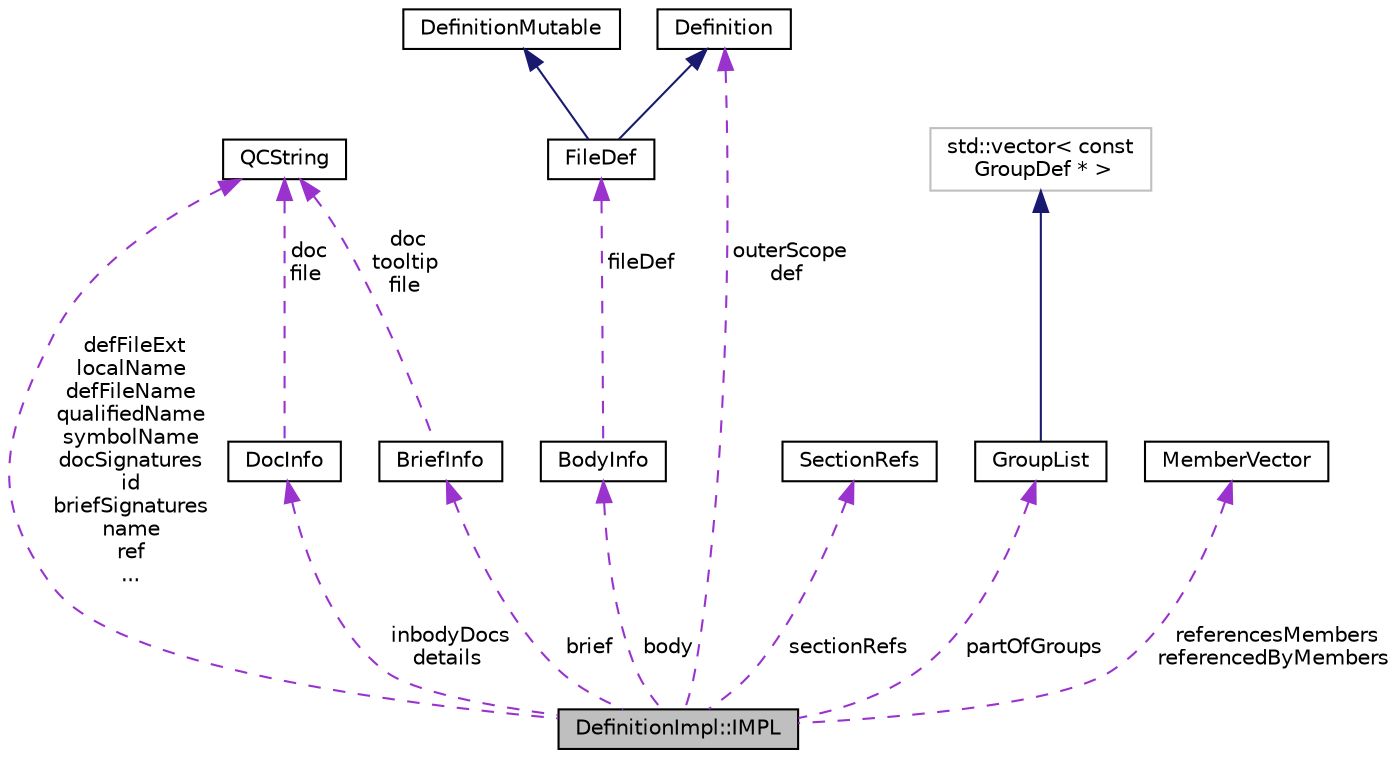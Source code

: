 digraph "DefinitionImpl::IMPL"
{
 // INTERACTIVE_SVG=YES
 // LATEX_PDF_SIZE
  edge [fontname="Helvetica",fontsize="10",labelfontname="Helvetica",labelfontsize="10"];
  node [fontname="Helvetica",fontsize="10",shape=record];
  Node1 [label="DefinitionImpl::IMPL",height=0.2,width=0.4,color="black", fillcolor="grey75", style="filled", fontcolor="black",tooltip="Private data associated with a Symbol DefinitionImpl object."];
  Node2 -> Node1 [dir="back",color="darkorchid3",fontsize="10",style="dashed",label=" defFileExt\nlocalName\ndefFileName\nqualifiedName\nsymbolName\ndocSignatures\nid\nbriefSignatures\nname\nref\n..." ,fontname="Helvetica"];
  Node2 [label="QCString",height=0.2,width=0.4,color="black", fillcolor="white", style="filled",URL="$d9/d45/class_q_c_string.html",tooltip="This is an alternative implementation of QCString."];
  Node3 -> Node1 [dir="back",color="darkorchid3",fontsize="10",style="dashed",label=" body" ,fontname="Helvetica"];
  Node3 [label="BodyInfo",height=0.2,width=0.4,color="black", fillcolor="white", style="filled",URL="$db/dab/struct_body_info.html",tooltip="Data associated with description found in the body."];
  Node4 -> Node3 [dir="back",color="darkorchid3",fontsize="10",style="dashed",label=" fileDef" ,fontname="Helvetica"];
  Node4 [label="FileDef",height=0.2,width=0.4,color="black", fillcolor="white", style="filled",URL="$de/db0/class_file_def.html",tooltip="A model of a file symbol."];
  Node5 -> Node4 [dir="back",color="midnightblue",fontsize="10",style="solid",fontname="Helvetica"];
  Node5 [label="DefinitionMutable",height=0.2,width=0.4,color="black", fillcolor="white", style="filled",URL="$d0/d46/class_definition_mutable.html",tooltip=" "];
  Node6 -> Node4 [dir="back",color="midnightblue",fontsize="10",style="solid",fontname="Helvetica"];
  Node6 [label="Definition",height=0.2,width=0.4,color="black", fillcolor="white", style="filled",URL="$d5/dcc/class_definition.html",tooltip="The common base class of all entity definitions found in the sources."];
  Node7 -> Node1 [dir="back",color="darkorchid3",fontsize="10",style="dashed",label=" sectionRefs" ,fontname="Helvetica"];
  Node7 [label="SectionRefs",height=0.2,width=0.4,color="black", fillcolor="white", style="filled",URL="$d1/df9/class_section_refs.html",tooltip="class that represents a list of constant references to sections."];
  Node8 -> Node1 [dir="back",color="darkorchid3",fontsize="10",style="dashed",label=" partOfGroups" ,fontname="Helvetica"];
  Node8 [label="GroupList",height=0.2,width=0.4,color="black", fillcolor="white", style="filled",URL="$d3/d3b/class_group_list.html",tooltip=" "];
  Node9 -> Node8 [dir="back",color="midnightblue",fontsize="10",style="solid",fontname="Helvetica"];
  Node9 [label="std::vector\< const\l GroupDef * \>",height=0.2,width=0.4,color="grey75", fillcolor="white", style="filled",tooltip=" "];
  Node10 -> Node1 [dir="back",color="darkorchid3",fontsize="10",style="dashed",label=" inbodyDocs\ndetails" ,fontname="Helvetica"];
  Node10 [label="DocInfo",height=0.2,width=0.4,color="black", fillcolor="white", style="filled",URL="$d7/dd5/struct_doc_info.html",tooltip="Data associated with a detailed description."];
  Node2 -> Node10 [dir="back",color="darkorchid3",fontsize="10",style="dashed",label=" doc\nfile" ,fontname="Helvetica"];
  Node11 -> Node1 [dir="back",color="darkorchid3",fontsize="10",style="dashed",label=" brief" ,fontname="Helvetica"];
  Node11 [label="BriefInfo",height=0.2,width=0.4,color="black", fillcolor="white", style="filled",URL="$d0/da7/struct_brief_info.html",tooltip="Data associated with a brief description."];
  Node2 -> Node11 [dir="back",color="darkorchid3",fontsize="10",style="dashed",label=" doc\ntooltip\nfile" ,fontname="Helvetica"];
  Node6 -> Node1 [dir="back",color="darkorchid3",fontsize="10",style="dashed",label=" outerScope\ndef" ,fontname="Helvetica"];
  Node12 -> Node1 [dir="back",color="darkorchid3",fontsize="10",style="dashed",label=" referencesMembers\nreferencedByMembers" ,fontname="Helvetica"];
  Node12 [label="MemberVector",height=0.2,width=0.4,color="black", fillcolor="white", style="filled",URL="$d1/d7d/class_member_vector.html",tooltip="A vector of MemberDef object"];
}
